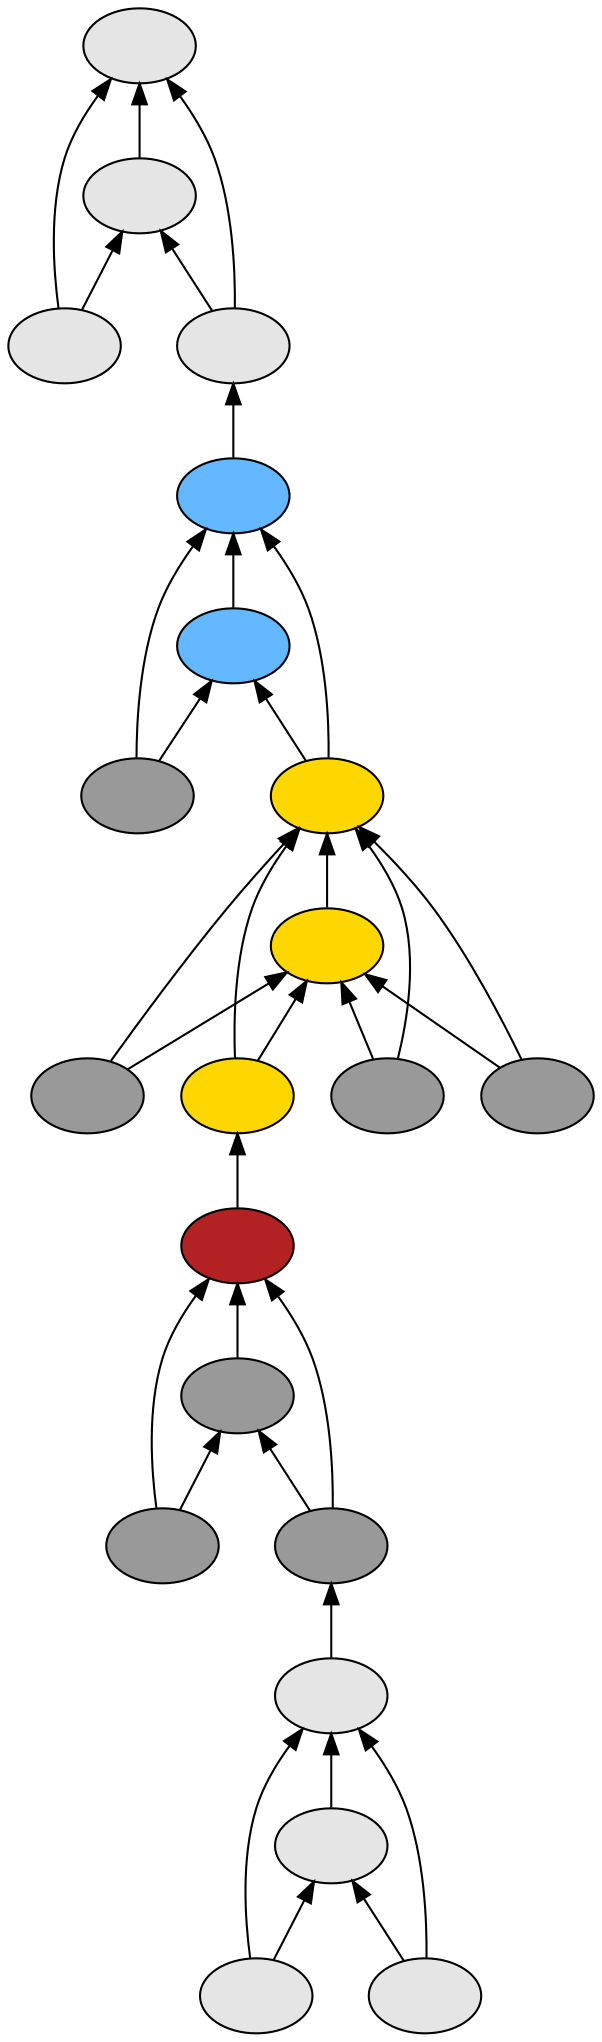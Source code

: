 digraph {
rankdir=BT
fontsize=24
subgraph clster1 {
subgraph clster2 {
"21616208"["fillcolor"="grey90" "fontsize"="24" "label"="" "shape"="ellipse" "style"="filled" ]
"20391696"["fillcolor"="grey90" "fontsize"="24" "label"="" "shape"="ellipse" "style"="filled" ]
"19076864"["fillcolor"="grey90" "fontsize"="24" "label"="" "shape"="ellipse" "style"="filled" ]
"28719440"["fillcolor"="grey90" "fontsize"="24" "label"="" "shape"="ellipse" "style"="filled" ]
}

subgraph clster3 {
"23610064"["fillcolor"="firebrick" "fontsize"="24" "label"="" "shape"="ellipse" "style"="filled" ]
"24940288"["fillcolor"="grey60" "fontsize"="24" "label"="" "shape"="ellipse" "style"="filled" ]
"25014224"["fillcolor"="grey60" "fontsize"="24" "label"="" "shape"="ellipse" "style"="filled" ]
"24988336"["fillcolor"="grey60" "fontsize"="24" "label"="" "shape"="ellipse" "style"="filled" ]
}

subgraph clster4 {
"23304768"["fillcolor"="steelblue1" "fontsize"="24" "label"="" "shape"="ellipse" "style"="filled" ]
"24625888"["fillcolor"="steelblue1" "fontsize"="24" "label"="" "shape"="ellipse" "style"="filled" ]
"23710592"["fillcolor"="grey60" "fontsize"="24" "label"="" "shape"="ellipse" "style"="filled" ]
"24939776"["fillcolor"="gold" "fontsize"="24" "label"="" "shape"="ellipse" "style"="filled" ]
"22582864"["fillcolor"="gold" "fontsize"="24" "label"="" "shape"="ellipse" "style"="filled" ]
"21801008"["fillcolor"="grey60" "fontsize"="24" "label"="" "shape"="ellipse" "style"="filled" ]
"21571136"["fillcolor"="gold" "fontsize"="24" "label"="" "shape"="ellipse" "style"="filled" ]
"22579328"["fillcolor"="grey60" "fontsize"="24" "label"="" "shape"="ellipse" "style"="filled" ]
"22672608"["fillcolor"="grey60" "fontsize"="24" "label"="" "shape"="ellipse" "style"="filled" ]
}

subgraph clster5 {
"26590768"["fillcolor"="grey90" "fontsize"="24" "label"="" "shape"="ellipse" "style"="filled" ]
"21600256"["fillcolor"="grey90" "fontsize"="24" "label"="" "shape"="ellipse" "style"="filled" ]
"24603856"["fillcolor"="grey90" "fontsize"="24" "label"="" "shape"="ellipse" "style"="filled" ]
"21586576"["fillcolor"="grey90" "fontsize"="24" "label"="" "shape"="ellipse" "style"="filled" ]
}

}

"19076864" -> "21616208"["arrowhead"="normal" "color"="black" "constraint"="true" "style"="solid" ]
"19076864" -> "20391696"["arrowhead"="normal" "color"="black" "constraint"="true" "style"="solid" ]
"28719440" -> "21616208"["arrowhead"="normal" "color"="black" "constraint"="true" "style"="solid" ]
"28719440" -> "20391696"["arrowhead"="normal" "color"="black" "constraint"="true" "style"="solid" ]
"20391696" -> "21616208"["arrowhead"="normal" "color"="black" "constraint"="true" "style"="solid" ]
"23710592" -> "23304768"["arrowhead"="normal" "color"="black" "constraint"="true" "style"="solid" ]
"23710592" -> "24625888"["arrowhead"="normal" "color"="black" "constraint"="true" "style"="solid" ]
"24939776" -> "23304768"["arrowhead"="normal" "color"="black" "constraint"="true" "style"="solid" ]
"24939776" -> "24625888"["arrowhead"="normal" "color"="black" "constraint"="true" "style"="solid" ]
"21801008" -> "24939776"["arrowhead"="normal" "color"="black" "constraint"="true" "style"="solid" ]
"21801008" -> "22582864"["arrowhead"="normal" "color"="black" "constraint"="true" "style"="solid" ]
"21571136" -> "24939776"["arrowhead"="normal" "color"="black" "constraint"="true" "style"="solid" ]
"21571136" -> "22582864"["arrowhead"="normal" "color"="black" "constraint"="true" "style"="solid" ]
"23610064" -> "21571136"["arrowhead"="normal" "color"="black" "constraint"="true" "style"="solid" ]
"22579328" -> "24939776"["arrowhead"="normal" "color"="black" "constraint"="true" "style"="solid" ]
"22579328" -> "22582864"["arrowhead"="normal" "color"="black" "constraint"="true" "style"="solid" ]
"22672608" -> "24939776"["arrowhead"="normal" "color"="black" "constraint"="true" "style"="solid" ]
"22672608" -> "22582864"["arrowhead"="normal" "color"="black" "constraint"="true" "style"="solid" ]
"22582864" -> "24939776"["arrowhead"="normal" "color"="black" "constraint"="true" "style"="solid" ]
"24625888" -> "23304768"["arrowhead"="normal" "color"="black" "constraint"="true" "style"="solid" ]
"25014224" -> "23610064"["arrowhead"="normal" "color"="black" "constraint"="true" "style"="solid" ]
"25014224" -> "24940288"["arrowhead"="normal" "color"="black" "constraint"="true" "style"="solid" ]
"24988336" -> "23610064"["arrowhead"="normal" "color"="black" "constraint"="true" "style"="solid" ]
"24988336" -> "24940288"["arrowhead"="normal" "color"="black" "constraint"="true" "style"="solid" ]
"21616208" -> "24988336"["arrowhead"="normal" "color"="black" "constraint"="true" "style"="solid" ]
"24940288" -> "23610064"["arrowhead"="normal" "color"="black" "constraint"="true" "style"="solid" ]
"24603856" -> "26590768"["arrowhead"="normal" "color"="black" "constraint"="true" "style"="solid" ]
"24603856" -> "21600256"["arrowhead"="normal" "color"="black" "constraint"="true" "style"="solid" ]
"21586576" -> "26590768"["arrowhead"="normal" "color"="black" "constraint"="true" "style"="solid" ]
"21586576" -> "21600256"["arrowhead"="normal" "color"="black" "constraint"="true" "style"="solid" ]
"23304768" -> "21586576"["arrowhead"="normal" "color"="black" "constraint"="true" "style"="solid" ]
"21600256" -> "26590768"["arrowhead"="normal" "color"="black" "constraint"="true" "style"="solid" ]

}